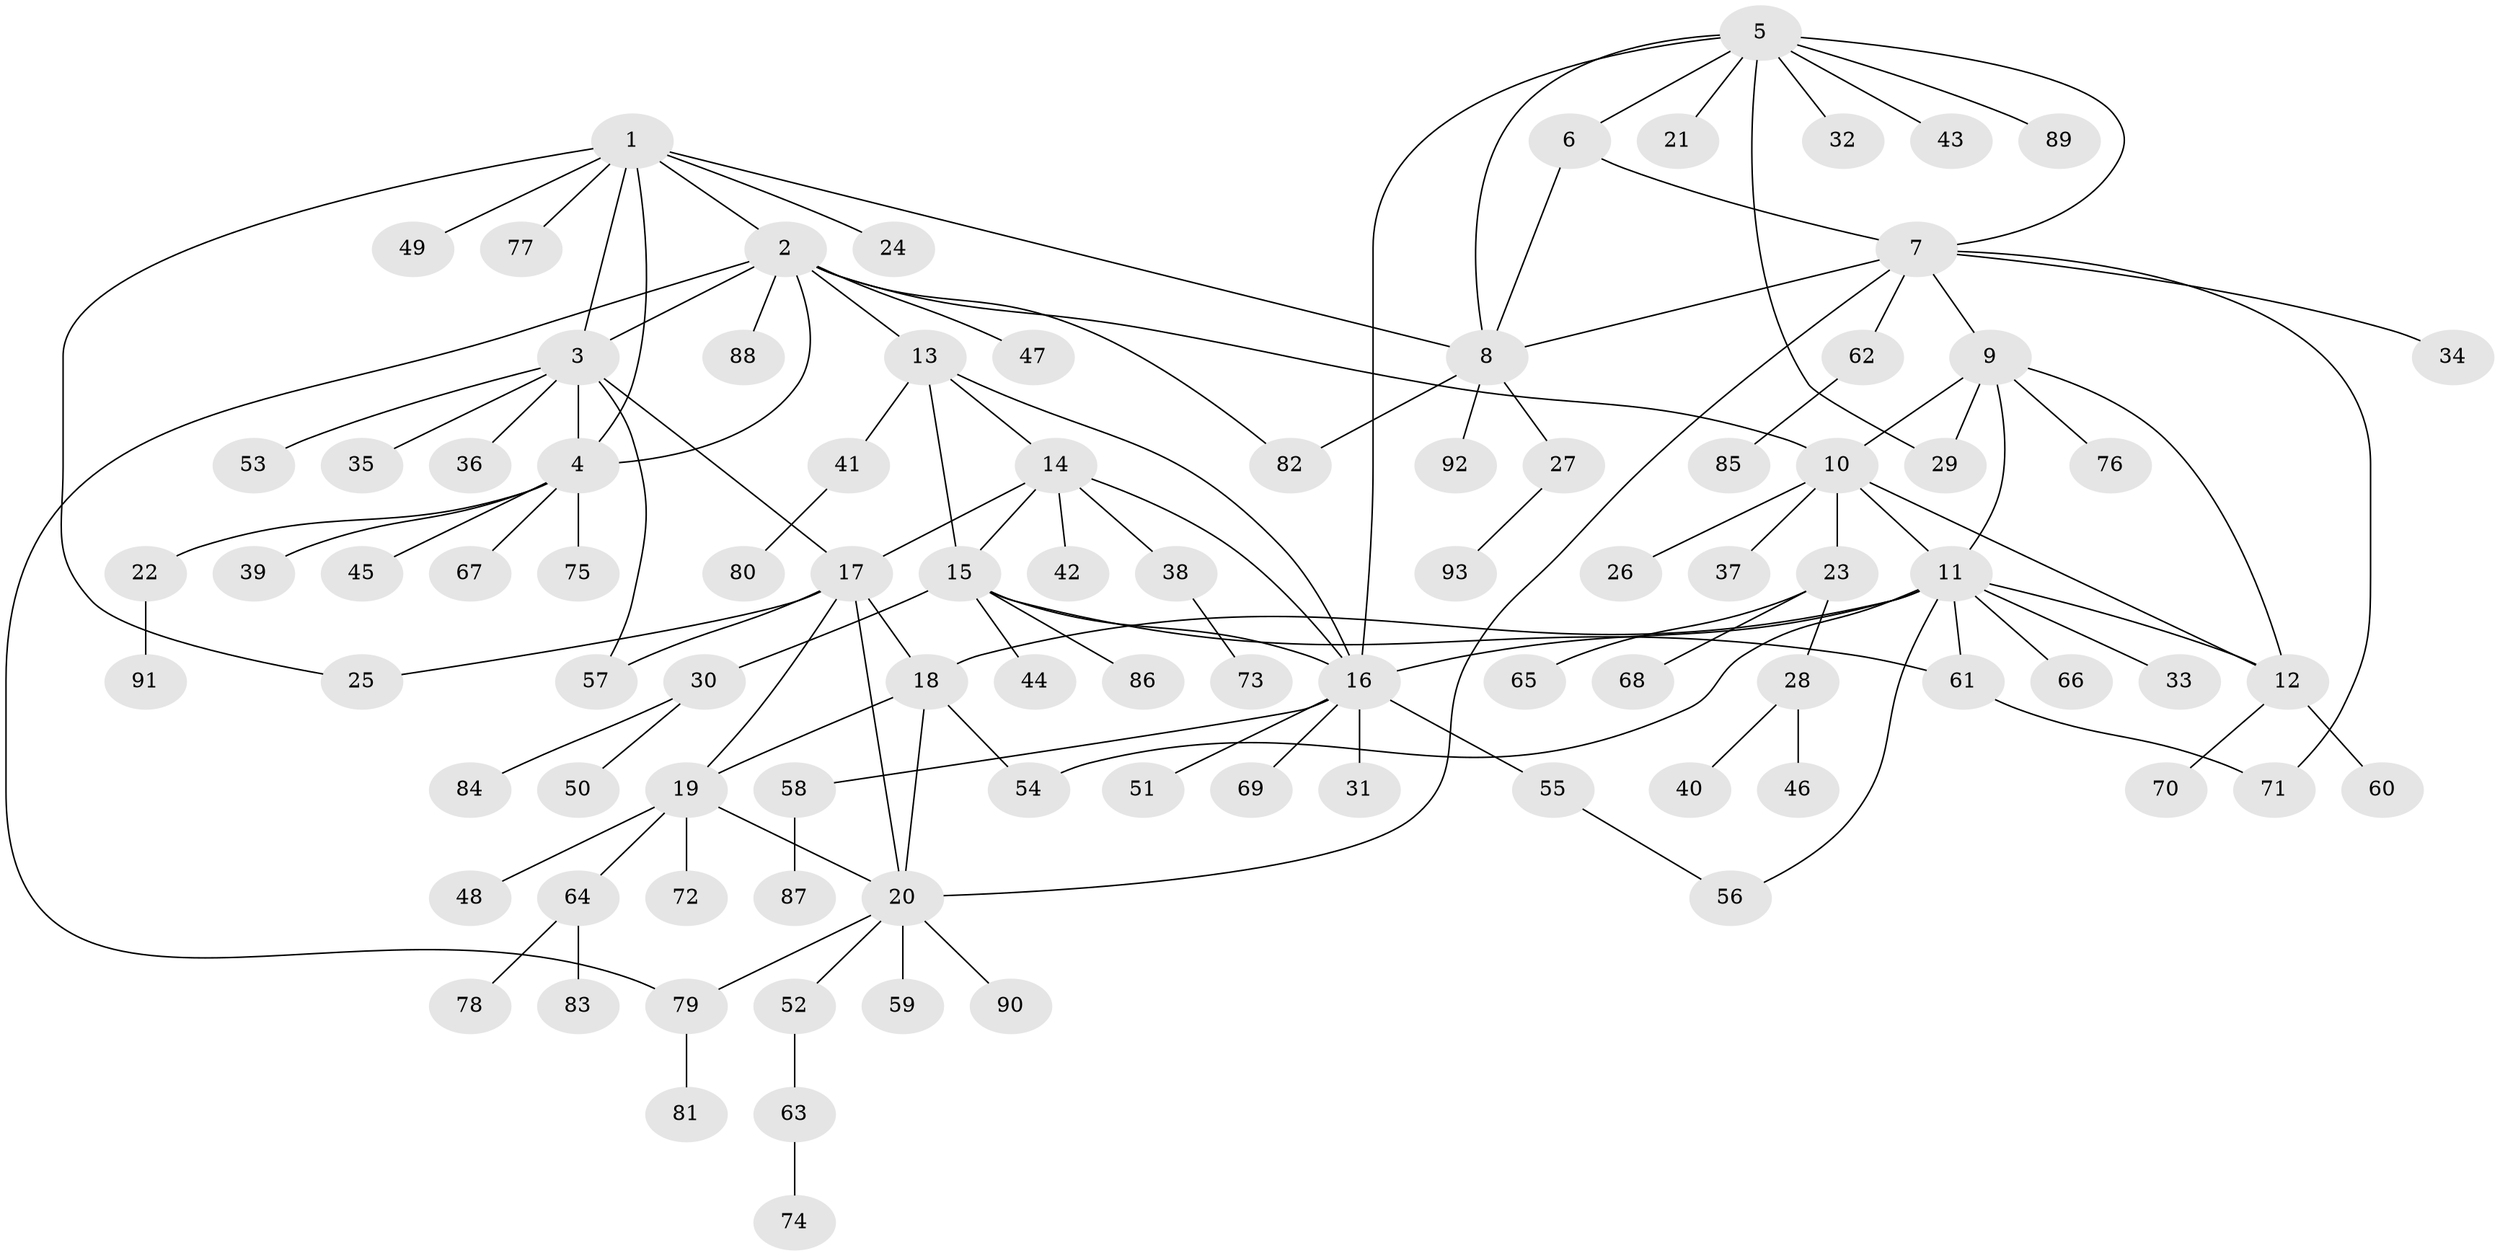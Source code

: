 // coarse degree distribution, {6: 0.07142857142857142, 4: 0.17857142857142858, 5: 0.17857142857142858, 1: 0.42857142857142855, 3: 0.07142857142857142, 7: 0.03571428571428571, 8: 0.03571428571428571}
// Generated by graph-tools (version 1.1) at 2025/37/03/04/25 23:37:35]
// undirected, 93 vertices, 122 edges
graph export_dot {
  node [color=gray90,style=filled];
  1;
  2;
  3;
  4;
  5;
  6;
  7;
  8;
  9;
  10;
  11;
  12;
  13;
  14;
  15;
  16;
  17;
  18;
  19;
  20;
  21;
  22;
  23;
  24;
  25;
  26;
  27;
  28;
  29;
  30;
  31;
  32;
  33;
  34;
  35;
  36;
  37;
  38;
  39;
  40;
  41;
  42;
  43;
  44;
  45;
  46;
  47;
  48;
  49;
  50;
  51;
  52;
  53;
  54;
  55;
  56;
  57;
  58;
  59;
  60;
  61;
  62;
  63;
  64;
  65;
  66;
  67;
  68;
  69;
  70;
  71;
  72;
  73;
  74;
  75;
  76;
  77;
  78;
  79;
  80;
  81;
  82;
  83;
  84;
  85;
  86;
  87;
  88;
  89;
  90;
  91;
  92;
  93;
  1 -- 2;
  1 -- 3;
  1 -- 4;
  1 -- 8;
  1 -- 24;
  1 -- 25;
  1 -- 49;
  1 -- 77;
  2 -- 3;
  2 -- 4;
  2 -- 10;
  2 -- 13;
  2 -- 47;
  2 -- 79;
  2 -- 82;
  2 -- 88;
  3 -- 4;
  3 -- 17;
  3 -- 35;
  3 -- 36;
  3 -- 53;
  3 -- 57;
  4 -- 22;
  4 -- 39;
  4 -- 45;
  4 -- 67;
  4 -- 75;
  5 -- 6;
  5 -- 7;
  5 -- 8;
  5 -- 16;
  5 -- 21;
  5 -- 29;
  5 -- 32;
  5 -- 43;
  5 -- 89;
  6 -- 7;
  6 -- 8;
  7 -- 8;
  7 -- 9;
  7 -- 20;
  7 -- 34;
  7 -- 62;
  7 -- 71;
  8 -- 27;
  8 -- 82;
  8 -- 92;
  9 -- 10;
  9 -- 11;
  9 -- 12;
  9 -- 29;
  9 -- 76;
  10 -- 11;
  10 -- 12;
  10 -- 23;
  10 -- 26;
  10 -- 37;
  11 -- 12;
  11 -- 16;
  11 -- 18;
  11 -- 33;
  11 -- 54;
  11 -- 56;
  11 -- 61;
  11 -- 66;
  12 -- 60;
  12 -- 70;
  13 -- 14;
  13 -- 15;
  13 -- 16;
  13 -- 41;
  14 -- 15;
  14 -- 16;
  14 -- 17;
  14 -- 38;
  14 -- 42;
  15 -- 16;
  15 -- 30;
  15 -- 44;
  15 -- 61;
  15 -- 86;
  16 -- 31;
  16 -- 51;
  16 -- 55;
  16 -- 58;
  16 -- 69;
  17 -- 18;
  17 -- 19;
  17 -- 20;
  17 -- 25;
  17 -- 57;
  18 -- 19;
  18 -- 20;
  18 -- 54;
  19 -- 20;
  19 -- 48;
  19 -- 64;
  19 -- 72;
  20 -- 52;
  20 -- 59;
  20 -- 79;
  20 -- 90;
  22 -- 91;
  23 -- 28;
  23 -- 65;
  23 -- 68;
  27 -- 93;
  28 -- 40;
  28 -- 46;
  30 -- 50;
  30 -- 84;
  38 -- 73;
  41 -- 80;
  52 -- 63;
  55 -- 56;
  58 -- 87;
  61 -- 71;
  62 -- 85;
  63 -- 74;
  64 -- 78;
  64 -- 83;
  79 -- 81;
}
